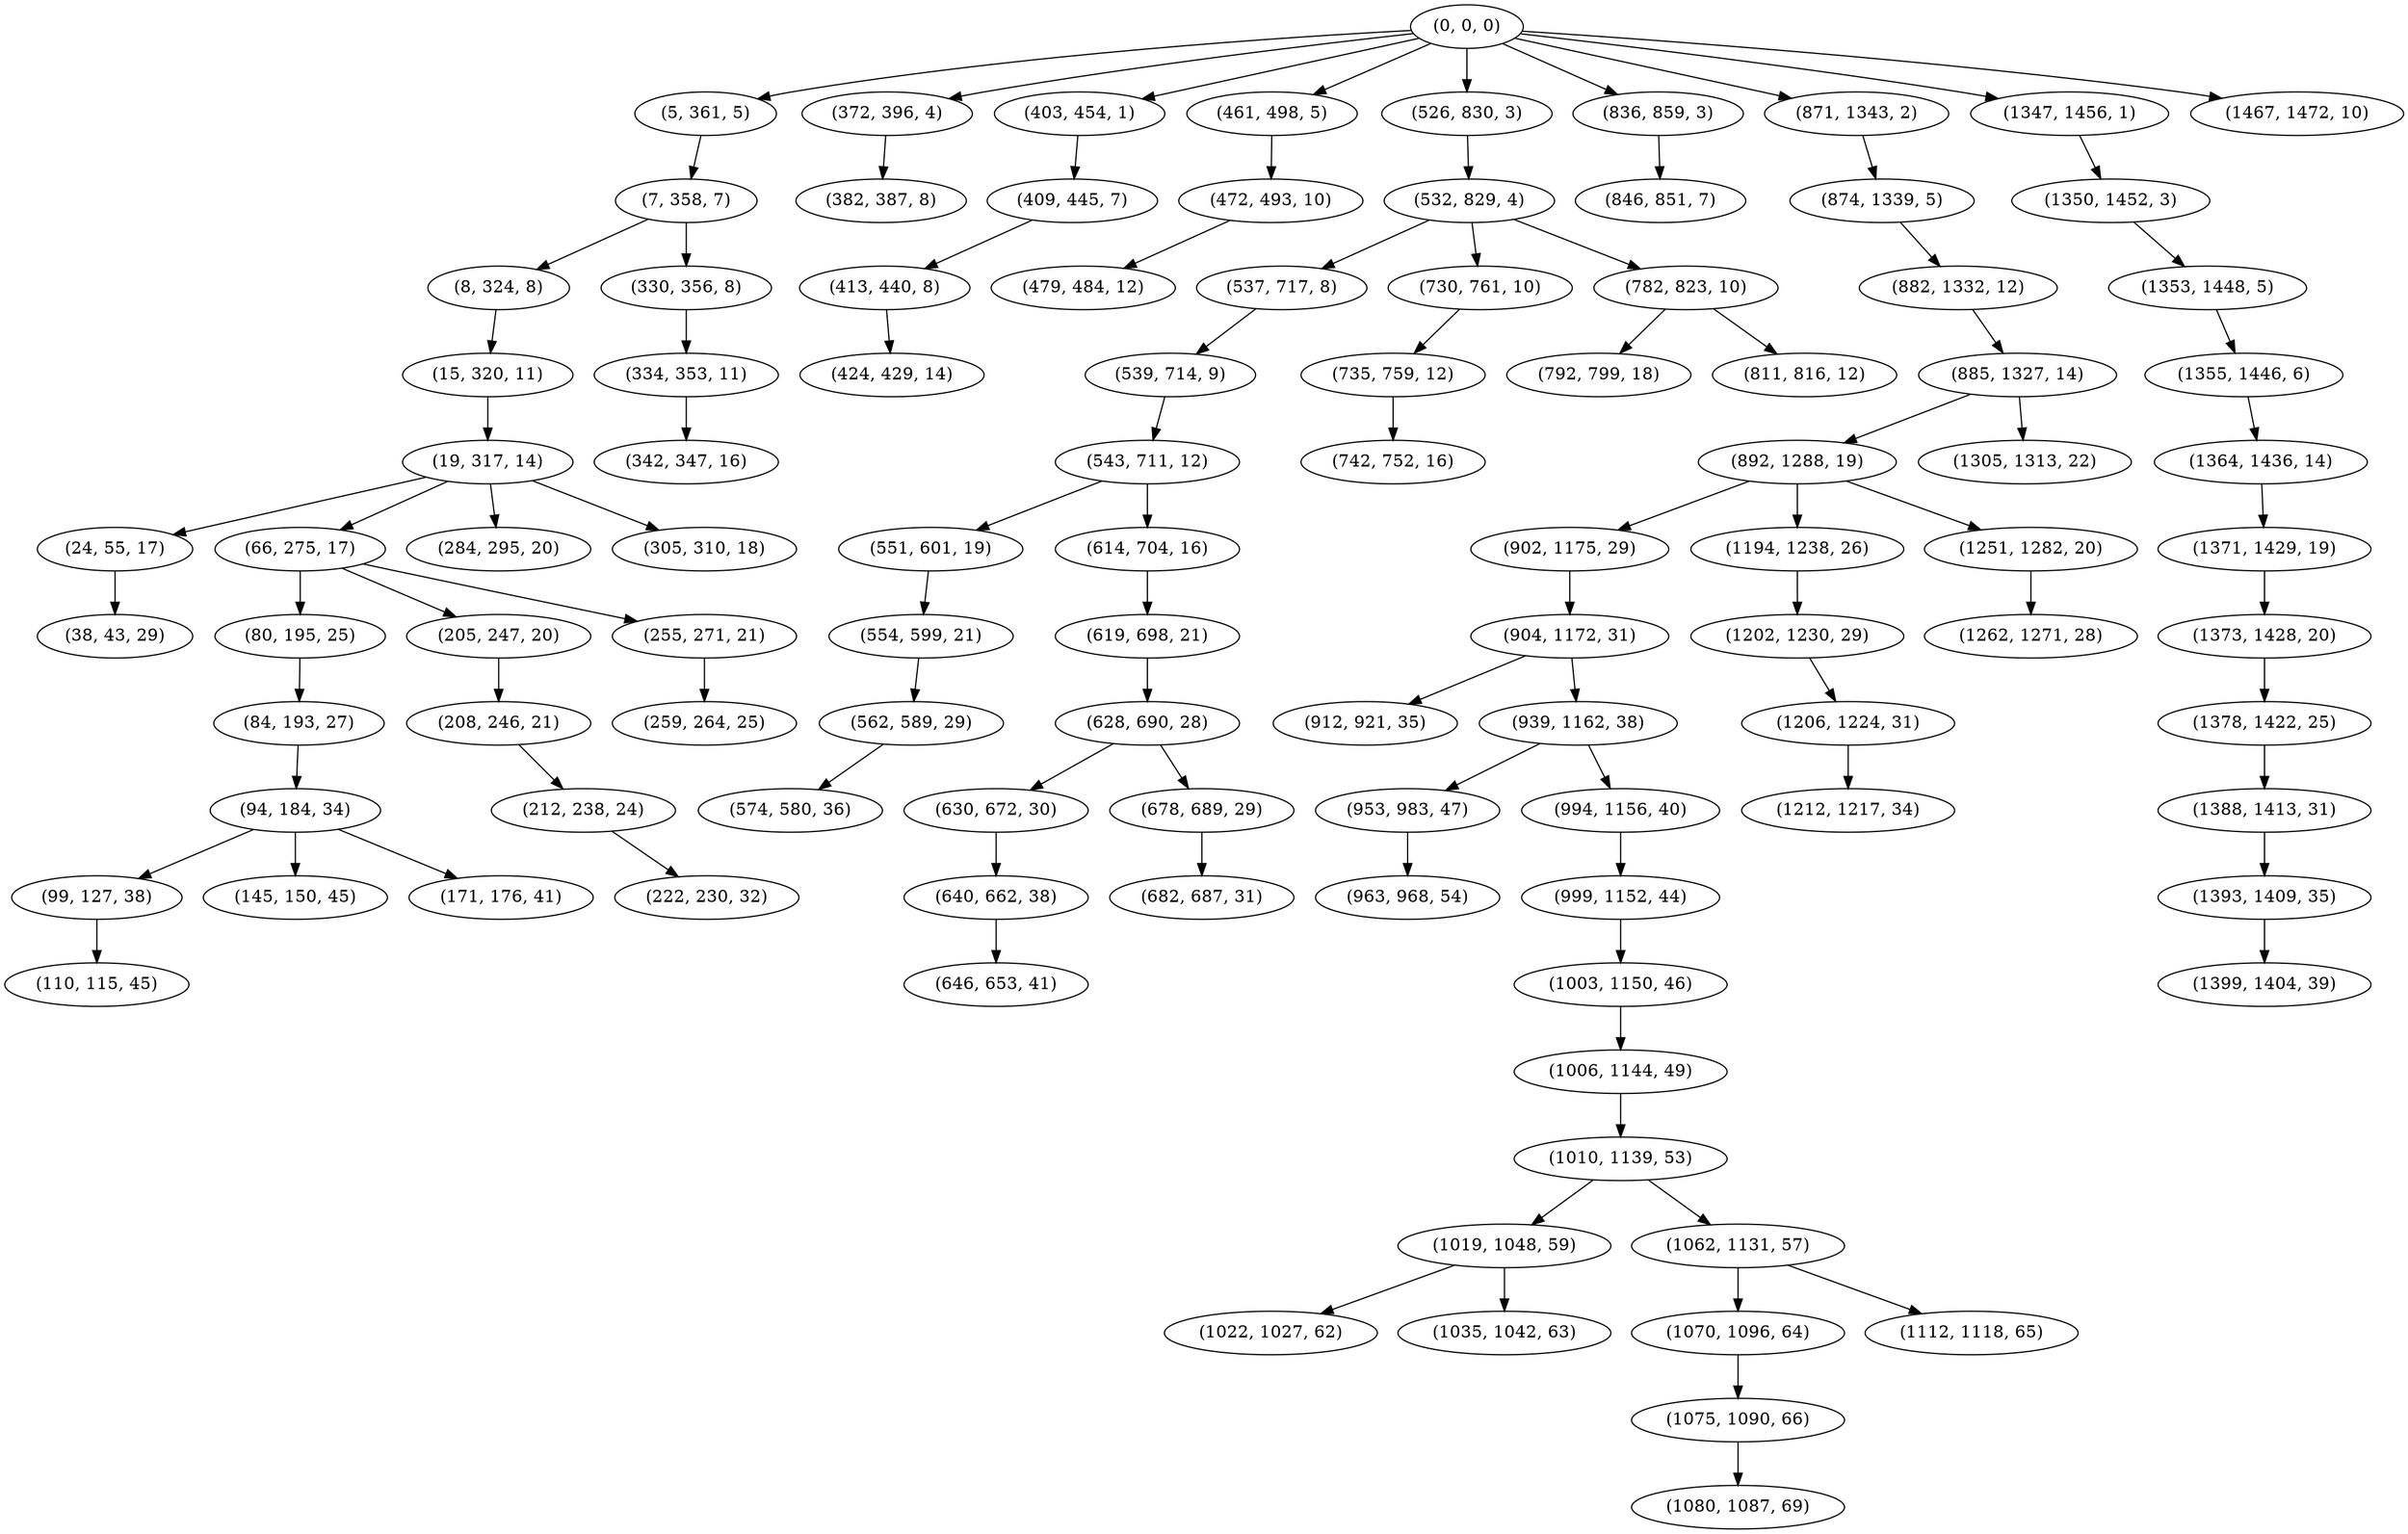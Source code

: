 digraph tree {
    "(0, 0, 0)";
    "(5, 361, 5)";
    "(7, 358, 7)";
    "(8, 324, 8)";
    "(15, 320, 11)";
    "(19, 317, 14)";
    "(24, 55, 17)";
    "(38, 43, 29)";
    "(66, 275, 17)";
    "(80, 195, 25)";
    "(84, 193, 27)";
    "(94, 184, 34)";
    "(99, 127, 38)";
    "(110, 115, 45)";
    "(145, 150, 45)";
    "(171, 176, 41)";
    "(205, 247, 20)";
    "(208, 246, 21)";
    "(212, 238, 24)";
    "(222, 230, 32)";
    "(255, 271, 21)";
    "(259, 264, 25)";
    "(284, 295, 20)";
    "(305, 310, 18)";
    "(330, 356, 8)";
    "(334, 353, 11)";
    "(342, 347, 16)";
    "(372, 396, 4)";
    "(382, 387, 8)";
    "(403, 454, 1)";
    "(409, 445, 7)";
    "(413, 440, 8)";
    "(424, 429, 14)";
    "(461, 498, 5)";
    "(472, 493, 10)";
    "(479, 484, 12)";
    "(526, 830, 3)";
    "(532, 829, 4)";
    "(537, 717, 8)";
    "(539, 714, 9)";
    "(543, 711, 12)";
    "(551, 601, 19)";
    "(554, 599, 21)";
    "(562, 589, 29)";
    "(574, 580, 36)";
    "(614, 704, 16)";
    "(619, 698, 21)";
    "(628, 690, 28)";
    "(630, 672, 30)";
    "(640, 662, 38)";
    "(646, 653, 41)";
    "(678, 689, 29)";
    "(682, 687, 31)";
    "(730, 761, 10)";
    "(735, 759, 12)";
    "(742, 752, 16)";
    "(782, 823, 10)";
    "(792, 799, 18)";
    "(811, 816, 12)";
    "(836, 859, 3)";
    "(846, 851, 7)";
    "(871, 1343, 2)";
    "(874, 1339, 5)";
    "(882, 1332, 12)";
    "(885, 1327, 14)";
    "(892, 1288, 19)";
    "(902, 1175, 29)";
    "(904, 1172, 31)";
    "(912, 921, 35)";
    "(939, 1162, 38)";
    "(953, 983, 47)";
    "(963, 968, 54)";
    "(994, 1156, 40)";
    "(999, 1152, 44)";
    "(1003, 1150, 46)";
    "(1006, 1144, 49)";
    "(1010, 1139, 53)";
    "(1019, 1048, 59)";
    "(1022, 1027, 62)";
    "(1035, 1042, 63)";
    "(1062, 1131, 57)";
    "(1070, 1096, 64)";
    "(1075, 1090, 66)";
    "(1080, 1087, 69)";
    "(1112, 1118, 65)";
    "(1194, 1238, 26)";
    "(1202, 1230, 29)";
    "(1206, 1224, 31)";
    "(1212, 1217, 34)";
    "(1251, 1282, 20)";
    "(1262, 1271, 28)";
    "(1305, 1313, 22)";
    "(1347, 1456, 1)";
    "(1350, 1452, 3)";
    "(1353, 1448, 5)";
    "(1355, 1446, 6)";
    "(1364, 1436, 14)";
    "(1371, 1429, 19)";
    "(1373, 1428, 20)";
    "(1378, 1422, 25)";
    "(1388, 1413, 31)";
    "(1393, 1409, 35)";
    "(1399, 1404, 39)";
    "(1467, 1472, 10)";
    "(0, 0, 0)" -> "(5, 361, 5)";
    "(0, 0, 0)" -> "(372, 396, 4)";
    "(0, 0, 0)" -> "(403, 454, 1)";
    "(0, 0, 0)" -> "(461, 498, 5)";
    "(0, 0, 0)" -> "(526, 830, 3)";
    "(0, 0, 0)" -> "(836, 859, 3)";
    "(0, 0, 0)" -> "(871, 1343, 2)";
    "(0, 0, 0)" -> "(1347, 1456, 1)";
    "(0, 0, 0)" -> "(1467, 1472, 10)";
    "(5, 361, 5)" -> "(7, 358, 7)";
    "(7, 358, 7)" -> "(8, 324, 8)";
    "(7, 358, 7)" -> "(330, 356, 8)";
    "(8, 324, 8)" -> "(15, 320, 11)";
    "(15, 320, 11)" -> "(19, 317, 14)";
    "(19, 317, 14)" -> "(24, 55, 17)";
    "(19, 317, 14)" -> "(66, 275, 17)";
    "(19, 317, 14)" -> "(284, 295, 20)";
    "(19, 317, 14)" -> "(305, 310, 18)";
    "(24, 55, 17)" -> "(38, 43, 29)";
    "(66, 275, 17)" -> "(80, 195, 25)";
    "(66, 275, 17)" -> "(205, 247, 20)";
    "(66, 275, 17)" -> "(255, 271, 21)";
    "(80, 195, 25)" -> "(84, 193, 27)";
    "(84, 193, 27)" -> "(94, 184, 34)";
    "(94, 184, 34)" -> "(99, 127, 38)";
    "(94, 184, 34)" -> "(145, 150, 45)";
    "(94, 184, 34)" -> "(171, 176, 41)";
    "(99, 127, 38)" -> "(110, 115, 45)";
    "(205, 247, 20)" -> "(208, 246, 21)";
    "(208, 246, 21)" -> "(212, 238, 24)";
    "(212, 238, 24)" -> "(222, 230, 32)";
    "(255, 271, 21)" -> "(259, 264, 25)";
    "(330, 356, 8)" -> "(334, 353, 11)";
    "(334, 353, 11)" -> "(342, 347, 16)";
    "(372, 396, 4)" -> "(382, 387, 8)";
    "(403, 454, 1)" -> "(409, 445, 7)";
    "(409, 445, 7)" -> "(413, 440, 8)";
    "(413, 440, 8)" -> "(424, 429, 14)";
    "(461, 498, 5)" -> "(472, 493, 10)";
    "(472, 493, 10)" -> "(479, 484, 12)";
    "(526, 830, 3)" -> "(532, 829, 4)";
    "(532, 829, 4)" -> "(537, 717, 8)";
    "(532, 829, 4)" -> "(730, 761, 10)";
    "(532, 829, 4)" -> "(782, 823, 10)";
    "(537, 717, 8)" -> "(539, 714, 9)";
    "(539, 714, 9)" -> "(543, 711, 12)";
    "(543, 711, 12)" -> "(551, 601, 19)";
    "(543, 711, 12)" -> "(614, 704, 16)";
    "(551, 601, 19)" -> "(554, 599, 21)";
    "(554, 599, 21)" -> "(562, 589, 29)";
    "(562, 589, 29)" -> "(574, 580, 36)";
    "(614, 704, 16)" -> "(619, 698, 21)";
    "(619, 698, 21)" -> "(628, 690, 28)";
    "(628, 690, 28)" -> "(630, 672, 30)";
    "(628, 690, 28)" -> "(678, 689, 29)";
    "(630, 672, 30)" -> "(640, 662, 38)";
    "(640, 662, 38)" -> "(646, 653, 41)";
    "(678, 689, 29)" -> "(682, 687, 31)";
    "(730, 761, 10)" -> "(735, 759, 12)";
    "(735, 759, 12)" -> "(742, 752, 16)";
    "(782, 823, 10)" -> "(792, 799, 18)";
    "(782, 823, 10)" -> "(811, 816, 12)";
    "(836, 859, 3)" -> "(846, 851, 7)";
    "(871, 1343, 2)" -> "(874, 1339, 5)";
    "(874, 1339, 5)" -> "(882, 1332, 12)";
    "(882, 1332, 12)" -> "(885, 1327, 14)";
    "(885, 1327, 14)" -> "(892, 1288, 19)";
    "(885, 1327, 14)" -> "(1305, 1313, 22)";
    "(892, 1288, 19)" -> "(902, 1175, 29)";
    "(892, 1288, 19)" -> "(1194, 1238, 26)";
    "(892, 1288, 19)" -> "(1251, 1282, 20)";
    "(902, 1175, 29)" -> "(904, 1172, 31)";
    "(904, 1172, 31)" -> "(912, 921, 35)";
    "(904, 1172, 31)" -> "(939, 1162, 38)";
    "(939, 1162, 38)" -> "(953, 983, 47)";
    "(939, 1162, 38)" -> "(994, 1156, 40)";
    "(953, 983, 47)" -> "(963, 968, 54)";
    "(994, 1156, 40)" -> "(999, 1152, 44)";
    "(999, 1152, 44)" -> "(1003, 1150, 46)";
    "(1003, 1150, 46)" -> "(1006, 1144, 49)";
    "(1006, 1144, 49)" -> "(1010, 1139, 53)";
    "(1010, 1139, 53)" -> "(1019, 1048, 59)";
    "(1010, 1139, 53)" -> "(1062, 1131, 57)";
    "(1019, 1048, 59)" -> "(1022, 1027, 62)";
    "(1019, 1048, 59)" -> "(1035, 1042, 63)";
    "(1062, 1131, 57)" -> "(1070, 1096, 64)";
    "(1062, 1131, 57)" -> "(1112, 1118, 65)";
    "(1070, 1096, 64)" -> "(1075, 1090, 66)";
    "(1075, 1090, 66)" -> "(1080, 1087, 69)";
    "(1194, 1238, 26)" -> "(1202, 1230, 29)";
    "(1202, 1230, 29)" -> "(1206, 1224, 31)";
    "(1206, 1224, 31)" -> "(1212, 1217, 34)";
    "(1251, 1282, 20)" -> "(1262, 1271, 28)";
    "(1347, 1456, 1)" -> "(1350, 1452, 3)";
    "(1350, 1452, 3)" -> "(1353, 1448, 5)";
    "(1353, 1448, 5)" -> "(1355, 1446, 6)";
    "(1355, 1446, 6)" -> "(1364, 1436, 14)";
    "(1364, 1436, 14)" -> "(1371, 1429, 19)";
    "(1371, 1429, 19)" -> "(1373, 1428, 20)";
    "(1373, 1428, 20)" -> "(1378, 1422, 25)";
    "(1378, 1422, 25)" -> "(1388, 1413, 31)";
    "(1388, 1413, 31)" -> "(1393, 1409, 35)";
    "(1393, 1409, 35)" -> "(1399, 1404, 39)";
}
